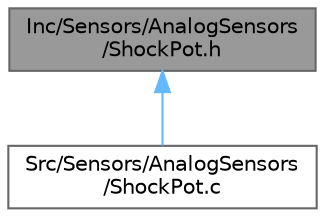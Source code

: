digraph "Inc/Sensors/AnalogSensors/ShockPot.h"
{
 // LATEX_PDF_SIZE
  bgcolor="transparent";
  edge [fontname=Helvetica,fontsize=10,labelfontname=Helvetica,labelfontsize=10];
  node [fontname=Helvetica,fontsize=10,shape=box,height=0.2,width=0.4];
  Node1 [label="Inc/Sensors/AnalogSensors\l/ShockPot.h",height=0.2,width=0.4,color="gray40", fillcolor="grey60", style="filled", fontcolor="black",tooltip=" "];
  Node1 -> Node2 [dir="back",color="steelblue1",style="solid"];
  Node2 [label="Src/Sensors/AnalogSensors\l/ShockPot.c",height=0.2,width=0.4,color="grey40", fillcolor="white", style="filled",URL="$ShockPot_8c.html",tooltip=" "];
}

